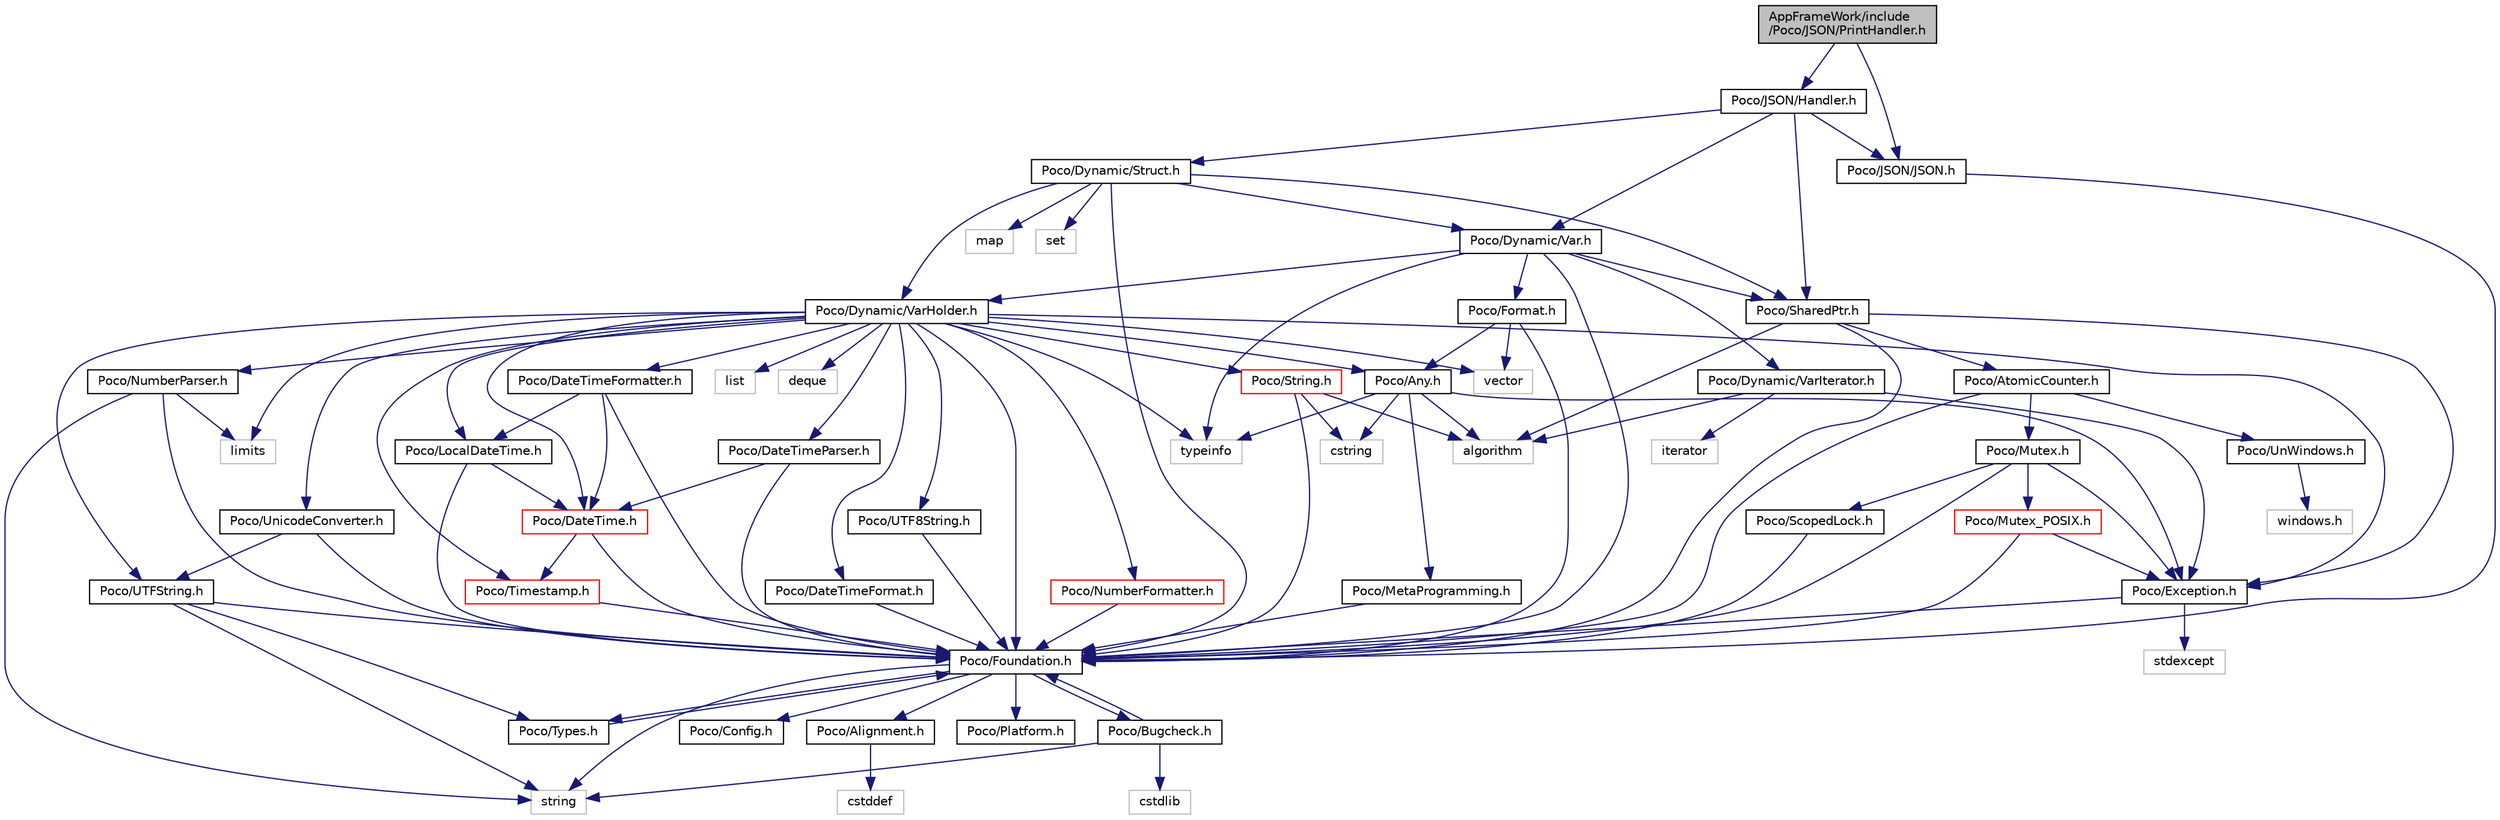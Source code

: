 digraph "AppFrameWork/include/Poco/JSON/PrintHandler.h"
{
 // LATEX_PDF_SIZE
  edge [fontname="Helvetica",fontsize="10",labelfontname="Helvetica",labelfontsize="10"];
  node [fontname="Helvetica",fontsize="10",shape=record];
  Node1 [label="AppFrameWork/include\l/Poco/JSON/PrintHandler.h",height=0.2,width=0.4,color="black", fillcolor="grey75", style="filled", fontcolor="black",tooltip=" "];
  Node1 -> Node2 [color="midnightblue",fontsize="10",style="solid"];
  Node2 [label="Poco/JSON/JSON.h",height=0.2,width=0.4,color="black", fillcolor="white", style="filled",URL="$JSON_8h.html",tooltip=" "];
  Node2 -> Node3 [color="midnightblue",fontsize="10",style="solid"];
  Node3 [label="Poco/Foundation.h",height=0.2,width=0.4,color="black", fillcolor="white", style="filled",URL="$Foundation_8h.html",tooltip=" "];
  Node3 -> Node4 [color="midnightblue",fontsize="10",style="solid"];
  Node4 [label="Poco/Config.h",height=0.2,width=0.4,color="black", fillcolor="white", style="filled",URL="$Config_8h.html",tooltip=" "];
  Node3 -> Node5 [color="midnightblue",fontsize="10",style="solid"];
  Node5 [label="Poco/Platform.h",height=0.2,width=0.4,color="black", fillcolor="white", style="filled",URL="$Platform_8h.html",tooltip=" "];
  Node3 -> Node6 [color="midnightblue",fontsize="10",style="solid"];
  Node6 [label="Poco/Alignment.h",height=0.2,width=0.4,color="black", fillcolor="white", style="filled",URL="$Alignment_8h.html",tooltip=" "];
  Node6 -> Node7 [color="midnightblue",fontsize="10",style="solid"];
  Node7 [label="cstddef",height=0.2,width=0.4,color="grey75", fillcolor="white", style="filled",tooltip=" "];
  Node3 -> Node8 [color="midnightblue",fontsize="10",style="solid"];
  Node8 [label="Poco/Bugcheck.h",height=0.2,width=0.4,color="black", fillcolor="white", style="filled",URL="$Bugcheck_8h.html",tooltip=" "];
  Node8 -> Node3 [color="midnightblue",fontsize="10",style="solid"];
  Node8 -> Node9 [color="midnightblue",fontsize="10",style="solid"];
  Node9 [label="string",height=0.2,width=0.4,color="grey75", fillcolor="white", style="filled",tooltip=" "];
  Node8 -> Node10 [color="midnightblue",fontsize="10",style="solid"];
  Node10 [label="cstdlib",height=0.2,width=0.4,color="grey75", fillcolor="white", style="filled",tooltip=" "];
  Node3 -> Node11 [color="midnightblue",fontsize="10",style="solid"];
  Node11 [label="Poco/Types.h",height=0.2,width=0.4,color="black", fillcolor="white", style="filled",URL="$Types_8h.html",tooltip=" "];
  Node11 -> Node3 [color="midnightblue",fontsize="10",style="solid"];
  Node3 -> Node9 [color="midnightblue",fontsize="10",style="solid"];
  Node1 -> Node12 [color="midnightblue",fontsize="10",style="solid"];
  Node12 [label="Poco/JSON/Handler.h",height=0.2,width=0.4,color="black", fillcolor="white", style="filled",URL="$Handler_8h.html",tooltip=" "];
  Node12 -> Node2 [color="midnightblue",fontsize="10",style="solid"];
  Node12 -> Node13 [color="midnightblue",fontsize="10",style="solid"];
  Node13 [label="Poco/SharedPtr.h",height=0.2,width=0.4,color="black", fillcolor="white", style="filled",URL="$SharedPtr_8h.html",tooltip=" "];
  Node13 -> Node3 [color="midnightblue",fontsize="10",style="solid"];
  Node13 -> Node14 [color="midnightblue",fontsize="10",style="solid"];
  Node14 [label="Poco/Exception.h",height=0.2,width=0.4,color="black", fillcolor="white", style="filled",URL="$Exception_8h.html",tooltip=" "];
  Node14 -> Node3 [color="midnightblue",fontsize="10",style="solid"];
  Node14 -> Node15 [color="midnightblue",fontsize="10",style="solid"];
  Node15 [label="stdexcept",height=0.2,width=0.4,color="grey75", fillcolor="white", style="filled",tooltip=" "];
  Node13 -> Node16 [color="midnightblue",fontsize="10",style="solid"];
  Node16 [label="Poco/AtomicCounter.h",height=0.2,width=0.4,color="black", fillcolor="white", style="filled",URL="$AtomicCounter_8h.html",tooltip=" "];
  Node16 -> Node3 [color="midnightblue",fontsize="10",style="solid"];
  Node16 -> Node17 [color="midnightblue",fontsize="10",style="solid"];
  Node17 [label="Poco/UnWindows.h",height=0.2,width=0.4,color="black", fillcolor="white", style="filled",URL="$UnWindows_8h.html",tooltip=" "];
  Node17 -> Node18 [color="midnightblue",fontsize="10",style="solid"];
  Node18 [label="windows.h",height=0.2,width=0.4,color="grey75", fillcolor="white", style="filled",tooltip=" "];
  Node16 -> Node19 [color="midnightblue",fontsize="10",style="solid"];
  Node19 [label="Poco/Mutex.h",height=0.2,width=0.4,color="black", fillcolor="white", style="filled",URL="$Mutex_8h.html",tooltip=" "];
  Node19 -> Node3 [color="midnightblue",fontsize="10",style="solid"];
  Node19 -> Node14 [color="midnightblue",fontsize="10",style="solid"];
  Node19 -> Node20 [color="midnightblue",fontsize="10",style="solid"];
  Node20 [label="Poco/ScopedLock.h",height=0.2,width=0.4,color="black", fillcolor="white", style="filled",URL="$ScopedLock_8h.html",tooltip=" "];
  Node20 -> Node3 [color="midnightblue",fontsize="10",style="solid"];
  Node19 -> Node21 [color="midnightblue",fontsize="10",style="solid"];
  Node21 [label="Poco/Mutex_POSIX.h",height=0.2,width=0.4,color="red", fillcolor="white", style="filled",URL="$Mutex__POSIX_8h.html",tooltip=" "];
  Node21 -> Node3 [color="midnightblue",fontsize="10",style="solid"];
  Node21 -> Node14 [color="midnightblue",fontsize="10",style="solid"];
  Node13 -> Node24 [color="midnightblue",fontsize="10",style="solid"];
  Node24 [label="algorithm",height=0.2,width=0.4,color="grey75", fillcolor="white", style="filled",tooltip=" "];
  Node12 -> Node25 [color="midnightblue",fontsize="10",style="solid"];
  Node25 [label="Poco/Dynamic/Var.h",height=0.2,width=0.4,color="black", fillcolor="white", style="filled",URL="$Var_8h.html",tooltip=" "];
  Node25 -> Node3 [color="midnightblue",fontsize="10",style="solid"];
  Node25 -> Node26 [color="midnightblue",fontsize="10",style="solid"];
  Node26 [label="Poco/Format.h",height=0.2,width=0.4,color="black", fillcolor="white", style="filled",URL="$Format_8h.html",tooltip=" "];
  Node26 -> Node3 [color="midnightblue",fontsize="10",style="solid"];
  Node26 -> Node27 [color="midnightblue",fontsize="10",style="solid"];
  Node27 [label="Poco/Any.h",height=0.2,width=0.4,color="black", fillcolor="white", style="filled",URL="$Any_8h.html",tooltip=" "];
  Node27 -> Node14 [color="midnightblue",fontsize="10",style="solid"];
  Node27 -> Node28 [color="midnightblue",fontsize="10",style="solid"];
  Node28 [label="Poco/MetaProgramming.h",height=0.2,width=0.4,color="black", fillcolor="white", style="filled",URL="$MetaProgramming_8h.html",tooltip=" "];
  Node28 -> Node3 [color="midnightblue",fontsize="10",style="solid"];
  Node27 -> Node24 [color="midnightblue",fontsize="10",style="solid"];
  Node27 -> Node29 [color="midnightblue",fontsize="10",style="solid"];
  Node29 [label="typeinfo",height=0.2,width=0.4,color="grey75", fillcolor="white", style="filled",tooltip=" "];
  Node27 -> Node30 [color="midnightblue",fontsize="10",style="solid"];
  Node30 [label="cstring",height=0.2,width=0.4,color="grey75", fillcolor="white", style="filled",tooltip=" "];
  Node26 -> Node31 [color="midnightblue",fontsize="10",style="solid"];
  Node31 [label="vector",height=0.2,width=0.4,color="grey75", fillcolor="white", style="filled",tooltip=" "];
  Node25 -> Node13 [color="midnightblue",fontsize="10",style="solid"];
  Node25 -> Node32 [color="midnightblue",fontsize="10",style="solid"];
  Node32 [label="Poco/Dynamic/VarHolder.h",height=0.2,width=0.4,color="black", fillcolor="white", style="filled",URL="$VarHolder_8h.html",tooltip=" "];
  Node32 -> Node3 [color="midnightblue",fontsize="10",style="solid"];
  Node32 -> Node33 [color="midnightblue",fontsize="10",style="solid"];
  Node33 [label="Poco/NumberFormatter.h",height=0.2,width=0.4,color="red", fillcolor="white", style="filled",URL="$NumberFormatter_8h.html",tooltip=" "];
  Node33 -> Node3 [color="midnightblue",fontsize="10",style="solid"];
  Node32 -> Node42 [color="midnightblue",fontsize="10",style="solid"];
  Node42 [label="Poco/NumberParser.h",height=0.2,width=0.4,color="black", fillcolor="white", style="filled",URL="$NumberParser_8h.html",tooltip=" "];
  Node42 -> Node3 [color="midnightblue",fontsize="10",style="solid"];
  Node42 -> Node9 [color="midnightblue",fontsize="10",style="solid"];
  Node42 -> Node39 [color="midnightblue",fontsize="10",style="solid"];
  Node39 [label="limits",height=0.2,width=0.4,color="grey75", fillcolor="white", style="filled",tooltip=" "];
  Node32 -> Node43 [color="midnightblue",fontsize="10",style="solid"];
  Node43 [label="Poco/DateTime.h",height=0.2,width=0.4,color="red", fillcolor="white", style="filled",URL="$DateTime_8h.html",tooltip=" "];
  Node43 -> Node3 [color="midnightblue",fontsize="10",style="solid"];
  Node43 -> Node44 [color="midnightblue",fontsize="10",style="solid"];
  Node44 [label="Poco/Timestamp.h",height=0.2,width=0.4,color="red", fillcolor="white", style="filled",URL="$Timestamp_8h.html",tooltip=" "];
  Node44 -> Node3 [color="midnightblue",fontsize="10",style="solid"];
  Node32 -> Node44 [color="midnightblue",fontsize="10",style="solid"];
  Node32 -> Node47 [color="midnightblue",fontsize="10",style="solid"];
  Node47 [label="Poco/LocalDateTime.h",height=0.2,width=0.4,color="black", fillcolor="white", style="filled",URL="$LocalDateTime_8h.html",tooltip=" "];
  Node47 -> Node3 [color="midnightblue",fontsize="10",style="solid"];
  Node47 -> Node43 [color="midnightblue",fontsize="10",style="solid"];
  Node32 -> Node48 [color="midnightblue",fontsize="10",style="solid"];
  Node48 [label="Poco/DateTimeFormat.h",height=0.2,width=0.4,color="black", fillcolor="white", style="filled",URL="$DateTimeFormat_8h.html",tooltip=" "];
  Node48 -> Node3 [color="midnightblue",fontsize="10",style="solid"];
  Node32 -> Node49 [color="midnightblue",fontsize="10",style="solid"];
  Node49 [label="Poco/DateTimeFormatter.h",height=0.2,width=0.4,color="black", fillcolor="white", style="filled",URL="$DateTimeFormatter_8h.html",tooltip=" "];
  Node49 -> Node3 [color="midnightblue",fontsize="10",style="solid"];
  Node49 -> Node43 [color="midnightblue",fontsize="10",style="solid"];
  Node49 -> Node47 [color="midnightblue",fontsize="10",style="solid"];
  Node32 -> Node50 [color="midnightblue",fontsize="10",style="solid"];
  Node50 [label="Poco/DateTimeParser.h",height=0.2,width=0.4,color="black", fillcolor="white", style="filled",URL="$DateTimeParser_8h.html",tooltip=" "];
  Node50 -> Node3 [color="midnightblue",fontsize="10",style="solid"];
  Node50 -> Node43 [color="midnightblue",fontsize="10",style="solid"];
  Node32 -> Node51 [color="midnightblue",fontsize="10",style="solid"];
  Node51 [label="Poco/String.h",height=0.2,width=0.4,color="red", fillcolor="white", style="filled",URL="$String_8h.html",tooltip=" "];
  Node51 -> Node3 [color="midnightblue",fontsize="10",style="solid"];
  Node51 -> Node30 [color="midnightblue",fontsize="10",style="solid"];
  Node51 -> Node24 [color="midnightblue",fontsize="10",style="solid"];
  Node32 -> Node53 [color="midnightblue",fontsize="10",style="solid"];
  Node53 [label="Poco/UnicodeConverter.h",height=0.2,width=0.4,color="black", fillcolor="white", style="filled",URL="$UnicodeConverter_8h.html",tooltip=" "];
  Node53 -> Node3 [color="midnightblue",fontsize="10",style="solid"];
  Node53 -> Node54 [color="midnightblue",fontsize="10",style="solid"];
  Node54 [label="Poco/UTFString.h",height=0.2,width=0.4,color="black", fillcolor="white", style="filled",URL="$UTFString_8h.html",tooltip=" "];
  Node54 -> Node3 [color="midnightblue",fontsize="10",style="solid"];
  Node54 -> Node11 [color="midnightblue",fontsize="10",style="solid"];
  Node54 -> Node9 [color="midnightblue",fontsize="10",style="solid"];
  Node32 -> Node54 [color="midnightblue",fontsize="10",style="solid"];
  Node32 -> Node55 [color="midnightblue",fontsize="10",style="solid"];
  Node55 [label="Poco/UTF8String.h",height=0.2,width=0.4,color="black", fillcolor="white", style="filled",URL="$UTF8String_8h.html",tooltip=" "];
  Node55 -> Node3 [color="midnightblue",fontsize="10",style="solid"];
  Node32 -> Node27 [color="midnightblue",fontsize="10",style="solid"];
  Node32 -> Node14 [color="midnightblue",fontsize="10",style="solid"];
  Node32 -> Node31 [color="midnightblue",fontsize="10",style="solid"];
  Node32 -> Node56 [color="midnightblue",fontsize="10",style="solid"];
  Node56 [label="list",height=0.2,width=0.4,color="grey75", fillcolor="white", style="filled",tooltip=" "];
  Node32 -> Node57 [color="midnightblue",fontsize="10",style="solid"];
  Node57 [label="deque",height=0.2,width=0.4,color="grey75", fillcolor="white", style="filled",tooltip=" "];
  Node32 -> Node29 [color="midnightblue",fontsize="10",style="solid"];
  Node32 -> Node39 [color="midnightblue",fontsize="10",style="solid"];
  Node25 -> Node58 [color="midnightblue",fontsize="10",style="solid"];
  Node58 [label="Poco/Dynamic/VarIterator.h",height=0.2,width=0.4,color="black", fillcolor="white", style="filled",URL="$VarIterator_8h.html",tooltip=" "];
  Node58 -> Node14 [color="midnightblue",fontsize="10",style="solid"];
  Node58 -> Node59 [color="midnightblue",fontsize="10",style="solid"];
  Node59 [label="iterator",height=0.2,width=0.4,color="grey75", fillcolor="white", style="filled",tooltip=" "];
  Node58 -> Node24 [color="midnightblue",fontsize="10",style="solid"];
  Node25 -> Node29 [color="midnightblue",fontsize="10",style="solid"];
  Node12 -> Node60 [color="midnightblue",fontsize="10",style="solid"];
  Node60 [label="Poco/Dynamic/Struct.h",height=0.2,width=0.4,color="black", fillcolor="white", style="filled",URL="$Dynamic_2Struct_8h.html",tooltip=" "];
  Node60 -> Node3 [color="midnightblue",fontsize="10",style="solid"];
  Node60 -> Node25 [color="midnightblue",fontsize="10",style="solid"];
  Node60 -> Node32 [color="midnightblue",fontsize="10",style="solid"];
  Node60 -> Node13 [color="midnightblue",fontsize="10",style="solid"];
  Node60 -> Node61 [color="midnightblue",fontsize="10",style="solid"];
  Node61 [label="map",height=0.2,width=0.4,color="grey75", fillcolor="white", style="filled",tooltip=" "];
  Node60 -> Node62 [color="midnightblue",fontsize="10",style="solid"];
  Node62 [label="set",height=0.2,width=0.4,color="grey75", fillcolor="white", style="filled",tooltip=" "];
}
